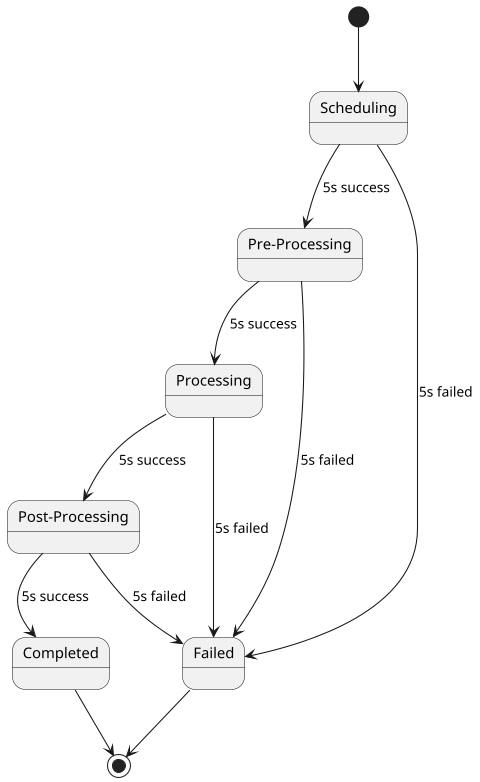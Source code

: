 @startuml
scale 480 width
state "Scheduling" as sch
state "Pre-Processing" as prep
state "Processing" as proc
state "Post-Processing" as post
state "Completed" as completed
state "Failed" as failed

[*] --> sch
sch --> prep: 5s success
sch --> failed: 5s failed
prep --> proc: 5s success
prep --> failed: 5s failed
proc --> post: 5s success
proc --> failed: 5s failed
post --> completed: 5s success
post --> failed: 5s failed
completed --> [*]
failed --> [*]

@enduml
